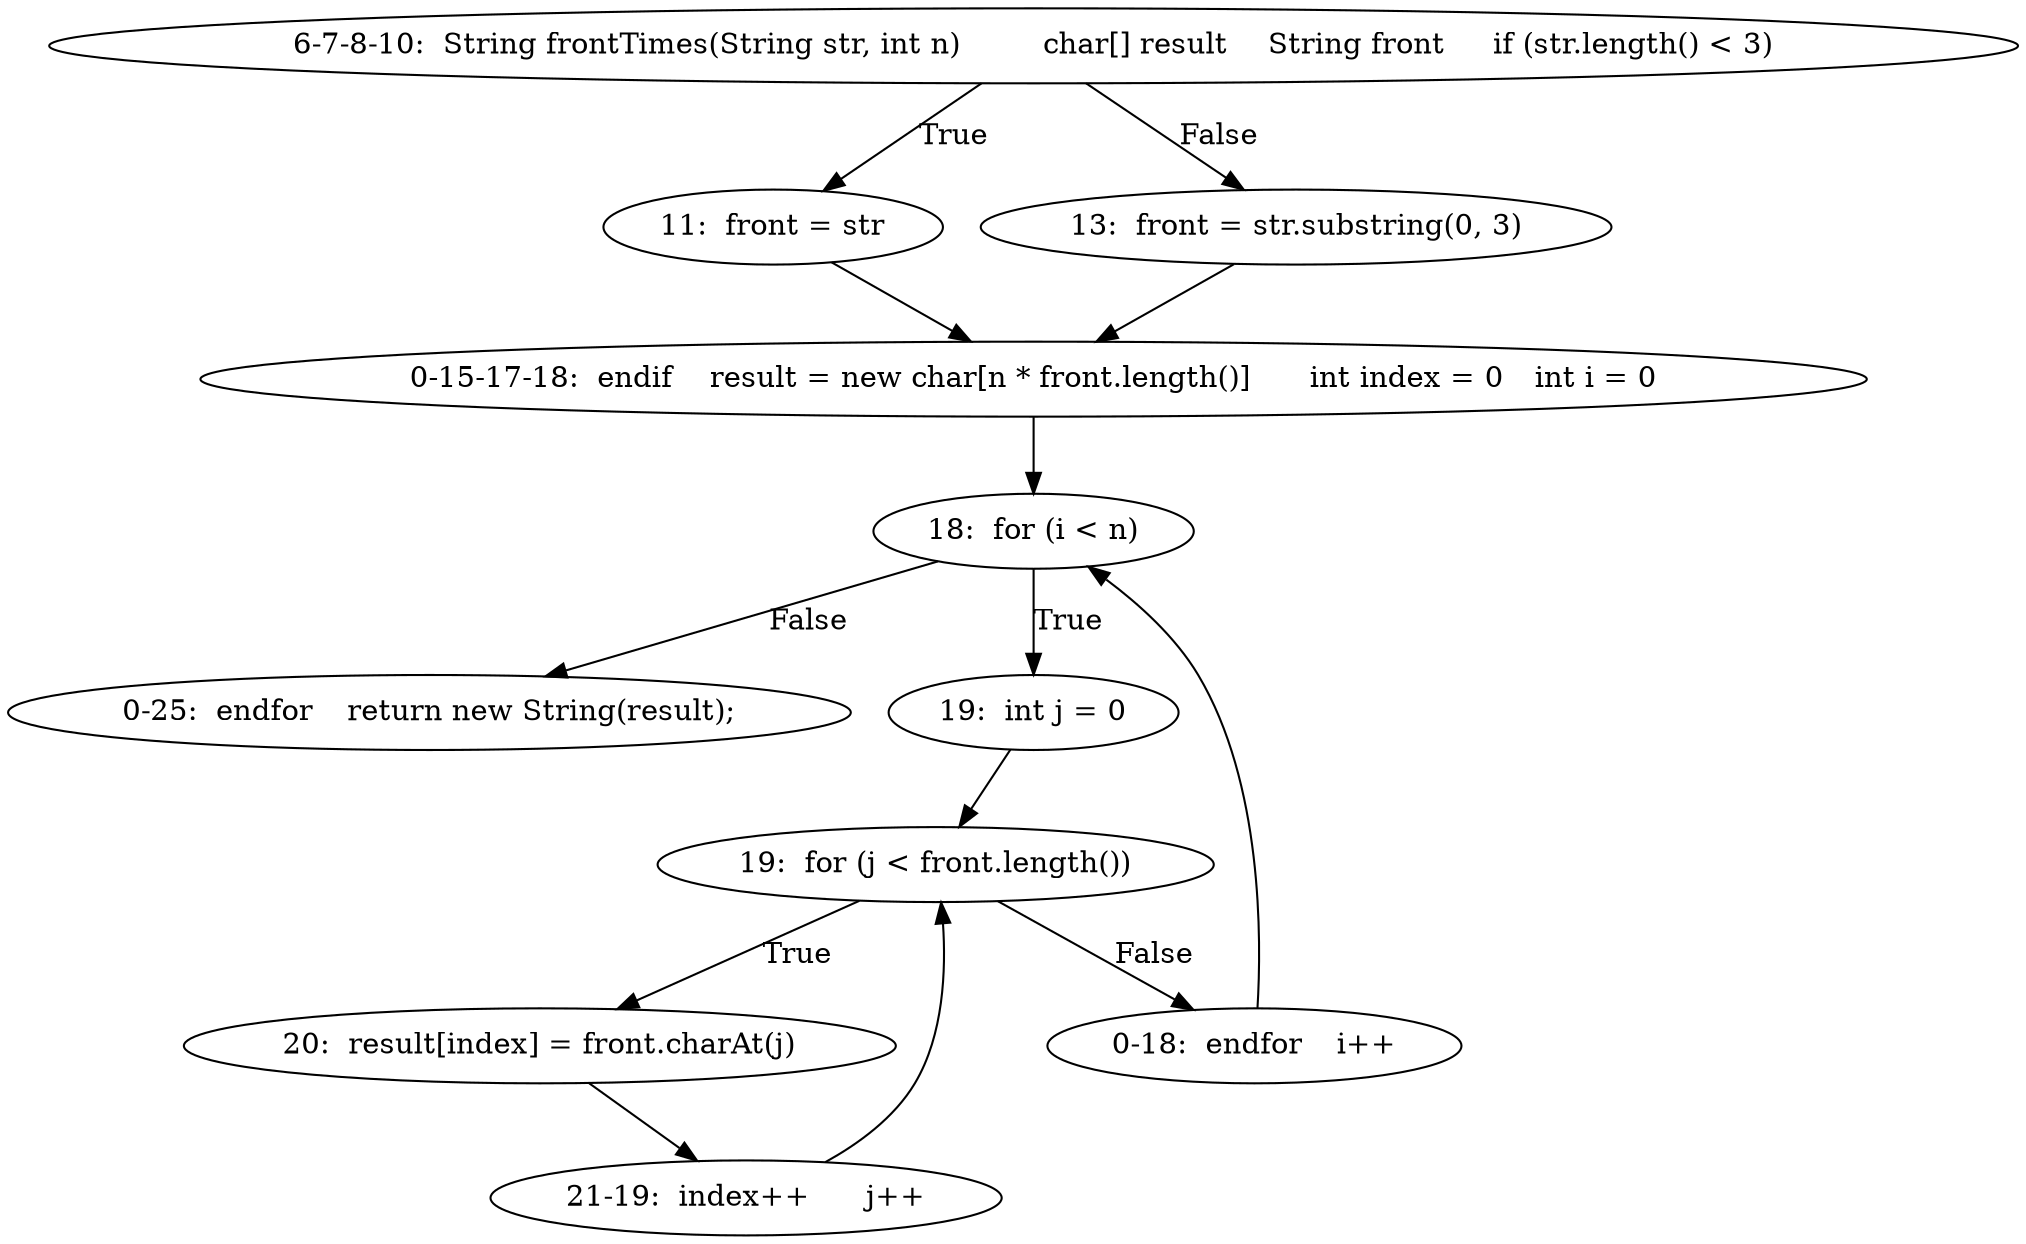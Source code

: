 digraph result_test { 
// graph-vertices
  a3  [label="6-7-8-10:  String frontTimes(String str, int n)	char[] result	String front	if (str.length() < 3)"]; 
  4  [label="11:  front = str"]; 
  a6  [label="0-15-17-18:  endif	result = new char[n * front.length()]	int index = 0	int i = 0"]; 
  6  [label="13:  front = str.substring(0, 3)"]; 
  10  [label="18:  for (i < n)"]; 
  a7  [label="0-25:  endfor	return new String(result);"]; 
  13  [label="19:  int j = 0"]; 
  14  [label="19:  for (j < front.length())"]; 
  17  [label="20:  result[index] = front.charAt(j)"]; 
  a8  [label="0-18:  endfor	i++"]; 
  a9  [label="21-19:  index++	j++"]; 
// graph-edges
  a3 -> 4  [label="True"]; 
  4 -> a6;
  a3 -> 6  [label="False"]; 
  6 -> a6;
  a6 -> 10;
  10 -> a7  [label="False"]; 
  10 -> 13  [label="True"]; 
  13 -> 14;
  14 -> a8  [label="False"]; 
  14 -> 17  [label="True"]; 
  17 -> a9;
  a9 -> 14;
  a8 -> 10;
}